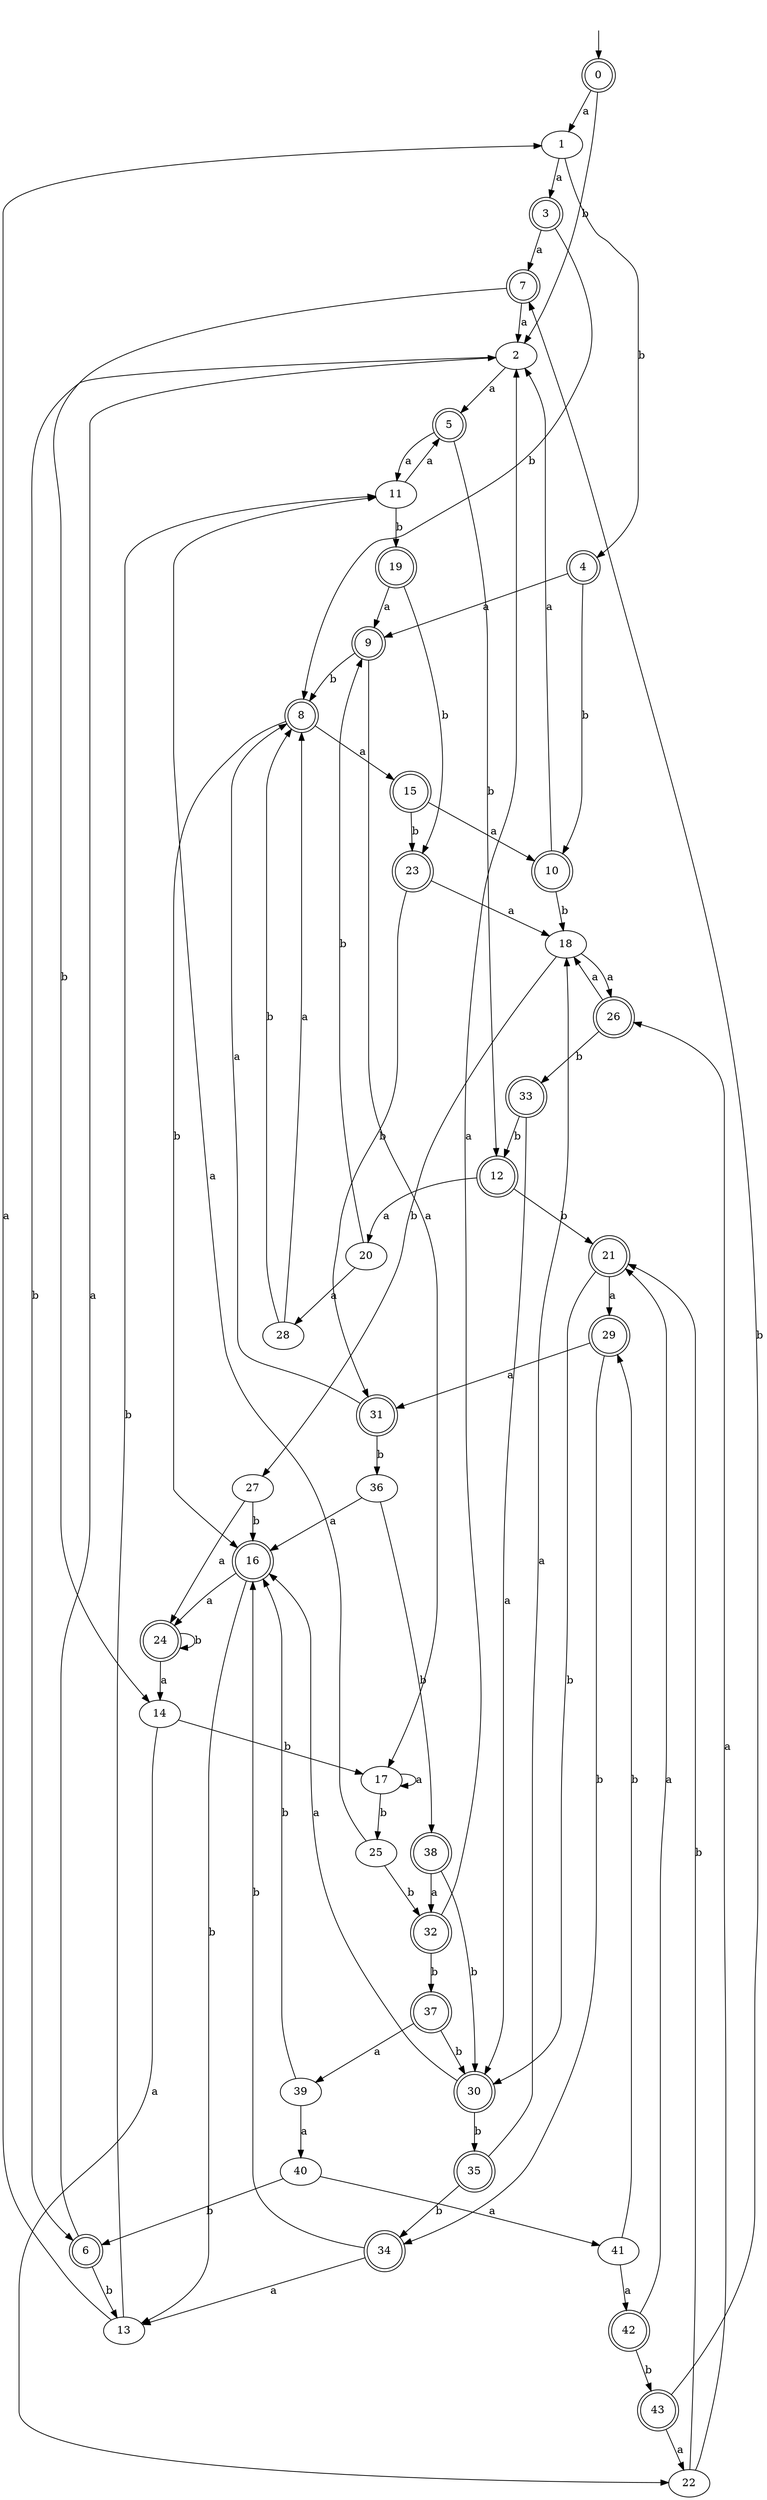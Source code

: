digraph RandomDFA {
  __start0 [label="", shape=none];
  __start0 -> 0 [label=""];
  0 [shape=circle] [shape=doublecircle]
  0 -> 1 [label="a"]
  0 -> 2 [label="b"]
  1
  1 -> 3 [label="a"]
  1 -> 4 [label="b"]
  2
  2 -> 5 [label="a"]
  2 -> 6 [label="b"]
  3 [shape=doublecircle]
  3 -> 7 [label="a"]
  3 -> 8 [label="b"]
  4 [shape=doublecircle]
  4 -> 9 [label="a"]
  4 -> 10 [label="b"]
  5 [shape=doublecircle]
  5 -> 11 [label="a"]
  5 -> 12 [label="b"]
  6 [shape=doublecircle]
  6 -> 2 [label="a"]
  6 -> 13 [label="b"]
  7 [shape=doublecircle]
  7 -> 2 [label="a"]
  7 -> 14 [label="b"]
  8 [shape=doublecircle]
  8 -> 15 [label="a"]
  8 -> 16 [label="b"]
  9 [shape=doublecircle]
  9 -> 17 [label="a"]
  9 -> 8 [label="b"]
  10 [shape=doublecircle]
  10 -> 2 [label="a"]
  10 -> 18 [label="b"]
  11
  11 -> 5 [label="a"]
  11 -> 19 [label="b"]
  12 [shape=doublecircle]
  12 -> 20 [label="a"]
  12 -> 21 [label="b"]
  13
  13 -> 1 [label="a"]
  13 -> 11 [label="b"]
  14
  14 -> 22 [label="a"]
  14 -> 17 [label="b"]
  15 [shape=doublecircle]
  15 -> 10 [label="a"]
  15 -> 23 [label="b"]
  16 [shape=doublecircle]
  16 -> 24 [label="a"]
  16 -> 13 [label="b"]
  17
  17 -> 17 [label="a"]
  17 -> 25 [label="b"]
  18
  18 -> 26 [label="a"]
  18 -> 27 [label="b"]
  19 [shape=doublecircle]
  19 -> 9 [label="a"]
  19 -> 23 [label="b"]
  20
  20 -> 28 [label="a"]
  20 -> 9 [label="b"]
  21 [shape=doublecircle]
  21 -> 29 [label="a"]
  21 -> 30 [label="b"]
  22
  22 -> 26 [label="a"]
  22 -> 21 [label="b"]
  23 [shape=doublecircle]
  23 -> 18 [label="a"]
  23 -> 31 [label="b"]
  24 [shape=doublecircle]
  24 -> 14 [label="a"]
  24 -> 24 [label="b"]
  25
  25 -> 11 [label="a"]
  25 -> 32 [label="b"]
  26 [shape=doublecircle]
  26 -> 18 [label="a"]
  26 -> 33 [label="b"]
  27
  27 -> 24 [label="a"]
  27 -> 16 [label="b"]
  28
  28 -> 8 [label="a"]
  28 -> 8 [label="b"]
  29 [shape=doublecircle]
  29 -> 31 [label="a"]
  29 -> 34 [label="b"]
  30 [shape=doublecircle]
  30 -> 16 [label="a"]
  30 -> 35 [label="b"]
  31 [shape=doublecircle]
  31 -> 8 [label="a"]
  31 -> 36 [label="b"]
  32 [shape=doublecircle]
  32 -> 2 [label="a"]
  32 -> 37 [label="b"]
  33 [shape=doublecircle]
  33 -> 30 [label="a"]
  33 -> 12 [label="b"]
  34 [shape=doublecircle]
  34 -> 13 [label="a"]
  34 -> 16 [label="b"]
  35 [shape=doublecircle]
  35 -> 18 [label="a"]
  35 -> 34 [label="b"]
  36
  36 -> 16 [label="a"]
  36 -> 38 [label="b"]
  37 [shape=doublecircle]
  37 -> 39 [label="a"]
  37 -> 30 [label="b"]
  38 [shape=doublecircle]
  38 -> 32 [label="a"]
  38 -> 30 [label="b"]
  39
  39 -> 40 [label="a"]
  39 -> 16 [label="b"]
  40
  40 -> 41 [label="a"]
  40 -> 6 [label="b"]
  41
  41 -> 42 [label="a"]
  41 -> 29 [label="b"]
  42 [shape=doublecircle]
  42 -> 21 [label="a"]
  42 -> 43 [label="b"]
  43 [shape=doublecircle]
  43 -> 22 [label="a"]
  43 -> 7 [label="b"]
}
